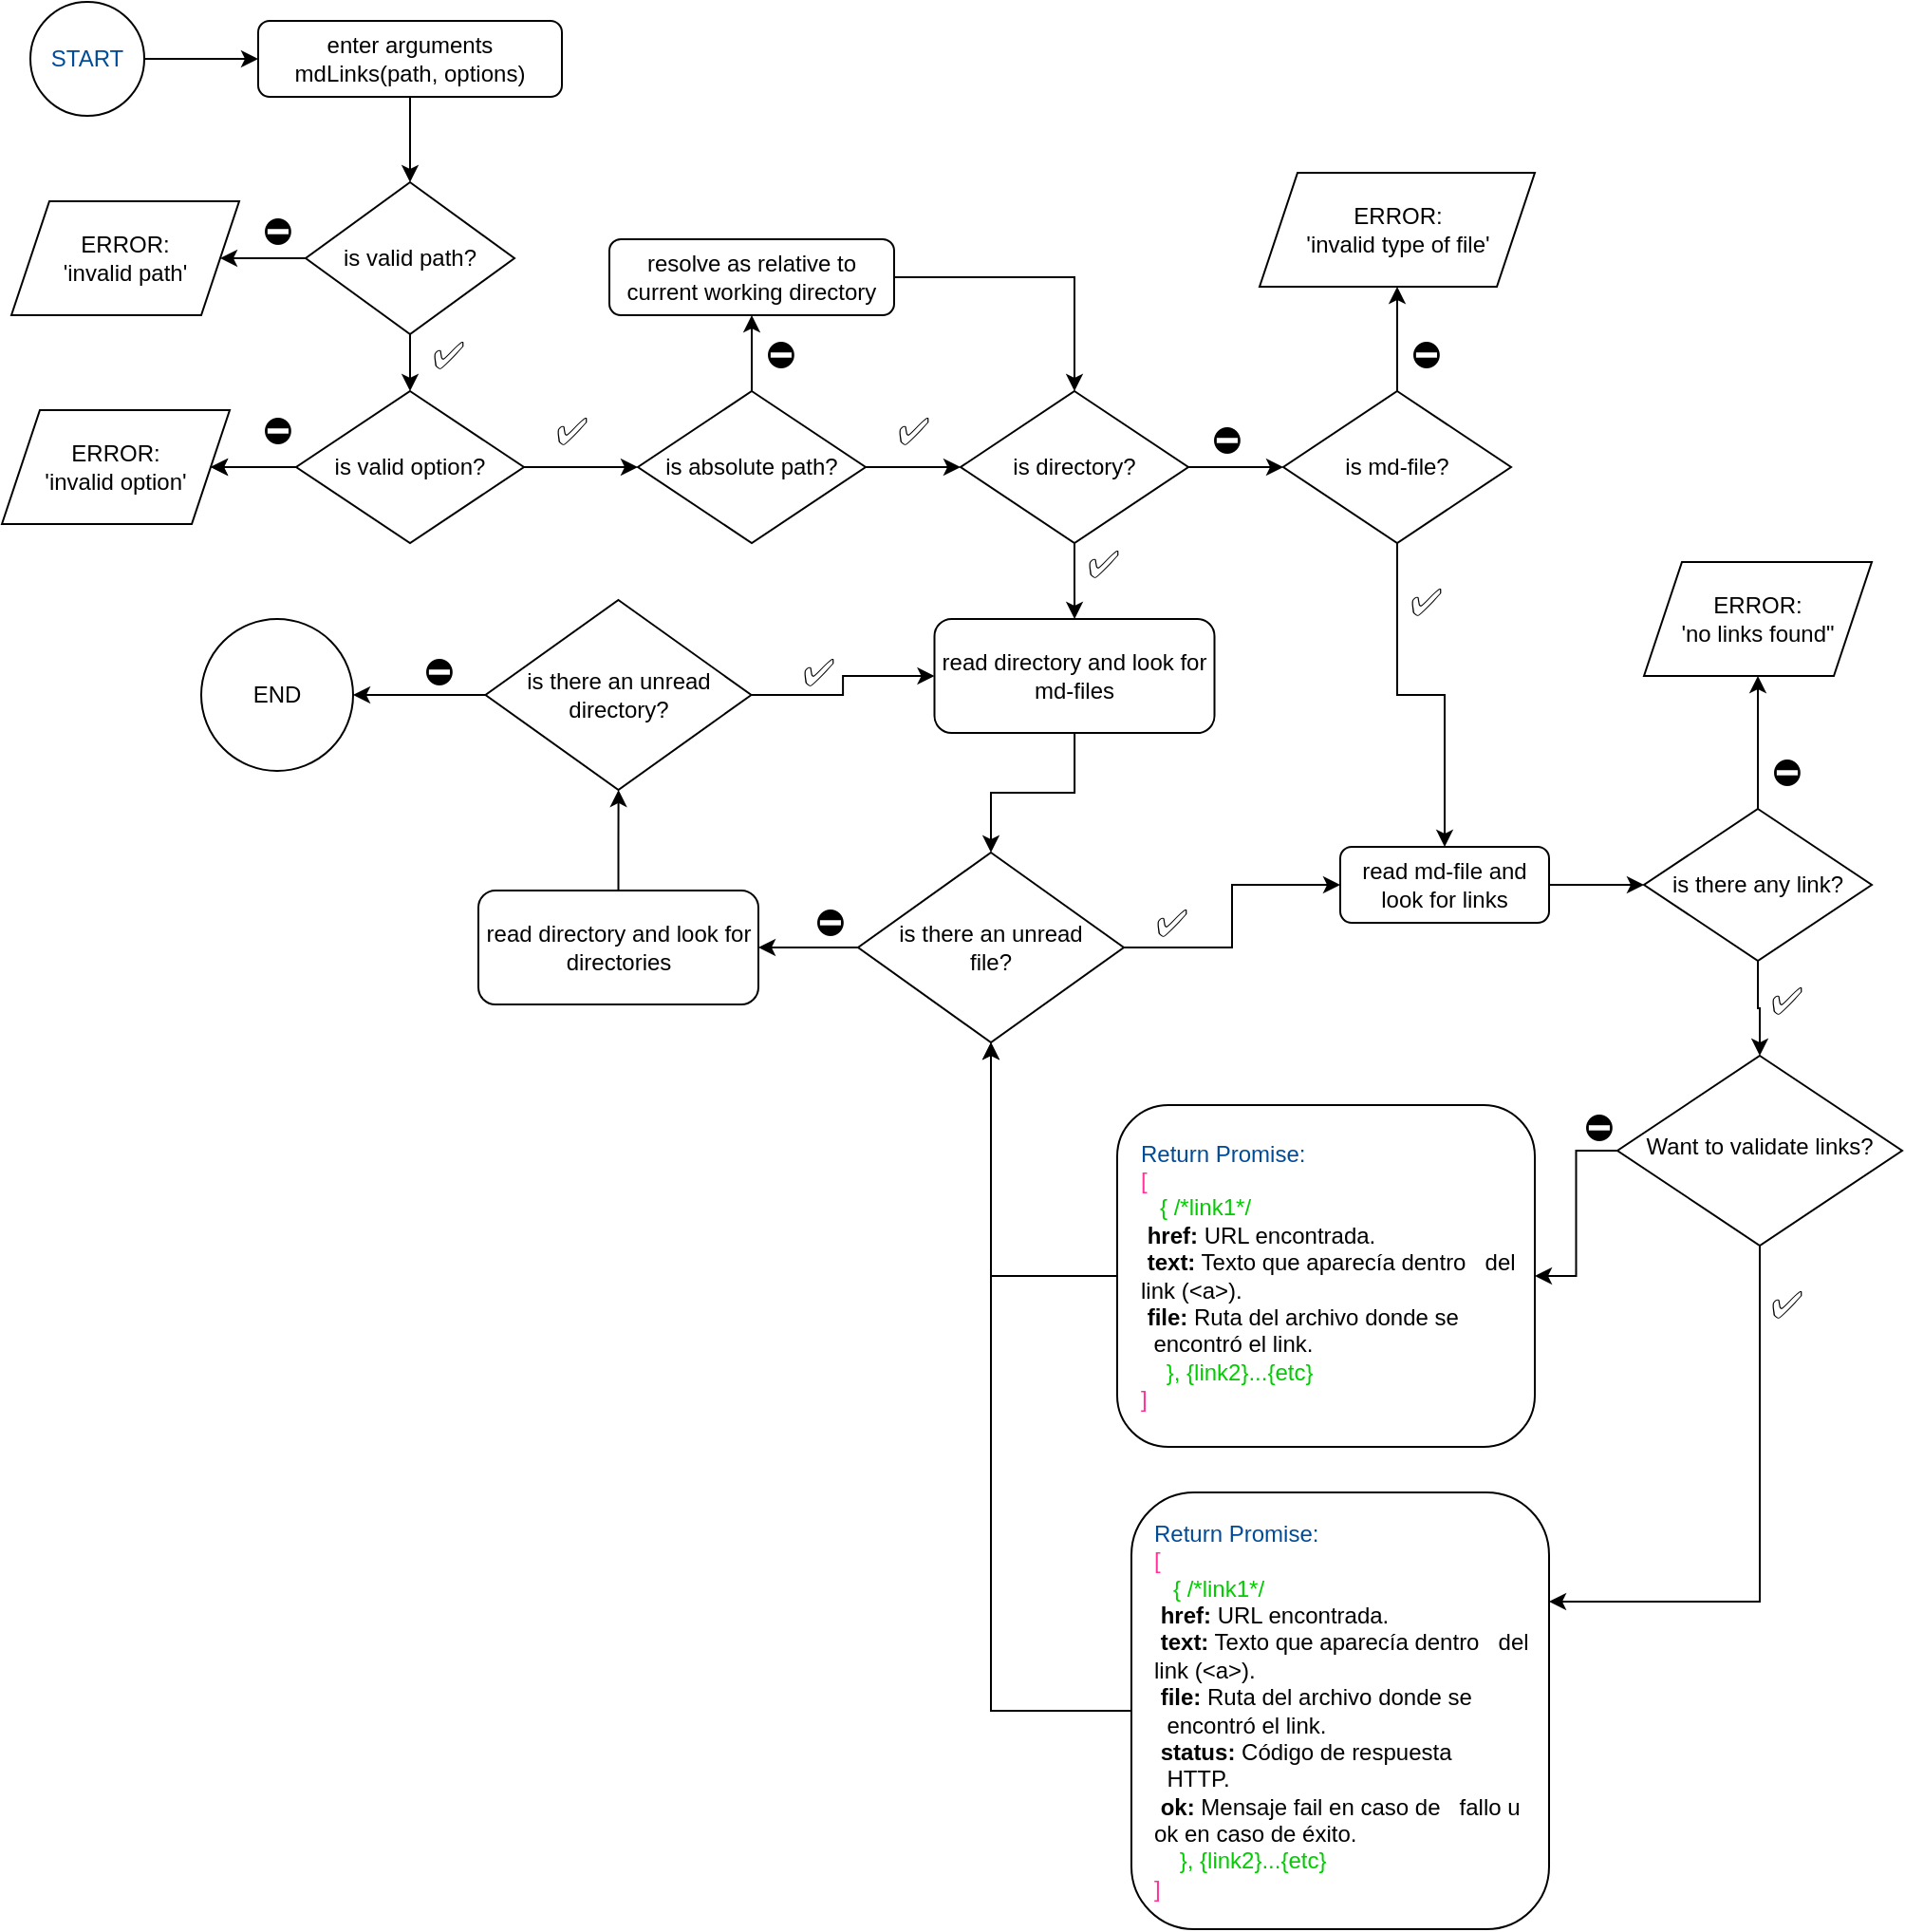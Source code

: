 <mxfile version="20.8.13" type="github" pages="3">
  <diagram id="C5RBs43oDa-KdzZeNtuy" name="JS API">
    <mxGraphModel dx="1985" dy="2324" grid="1" gridSize="10" guides="1" tooltips="1" connect="1" arrows="1" fold="1" page="1" pageScale="1" pageWidth="827" pageHeight="1169" math="0" shadow="0">
      <root>
        <mxCell id="WIyWlLk6GJQsqaUBKTNV-0" />
        <mxCell id="WIyWlLk6GJQsqaUBKTNV-1" parent="WIyWlLk6GJQsqaUBKTNV-0" />
        <mxCell id="K_RsUbor1W723diKNt5d-2" value="" style="edgeStyle=orthogonalEdgeStyle;rounded=0;orthogonalLoop=1;jettySize=auto;html=1;" edge="1" parent="WIyWlLk6GJQsqaUBKTNV-1" source="WIyWlLk6GJQsqaUBKTNV-3" target="K_RsUbor1W723diKNt5d-0">
          <mxGeometry relative="1" as="geometry" />
        </mxCell>
        <mxCell id="WIyWlLk6GJQsqaUBKTNV-3" value="enter arguments&lt;br&gt;mdLinks(path, options)" style="rounded=1;whiteSpace=wrap;html=1;fontSize=12;glass=0;strokeWidth=1;shadow=0;" parent="WIyWlLk6GJQsqaUBKTNV-1" vertex="1">
          <mxGeometry x="465" y="-1082" width="160" height="40" as="geometry" />
        </mxCell>
        <mxCell id="6Vi8k1SF5j9YucsjTljY-44" style="edgeStyle=orthogonalEdgeStyle;rounded=0;orthogonalLoop=1;jettySize=auto;html=1;fontSize=20;" edge="1" parent="WIyWlLk6GJQsqaUBKTNV-1" source="WIyWlLk6GJQsqaUBKTNV-7" target="6Vi8k1SF5j9YucsjTljY-29">
          <mxGeometry relative="1" as="geometry" />
        </mxCell>
        <mxCell id="WIyWlLk6GJQsqaUBKTNV-7" value="resolve as relative to current working directory" style="rounded=1;whiteSpace=wrap;html=1;fontSize=12;glass=0;strokeWidth=1;shadow=0;" parent="WIyWlLk6GJQsqaUBKTNV-1" vertex="1">
          <mxGeometry x="650" y="-967" width="150" height="40" as="geometry" />
        </mxCell>
        <mxCell id="6Vi8k1SF5j9YucsjTljY-118" style="edgeStyle=orthogonalEdgeStyle;rounded=0;orthogonalLoop=1;jettySize=auto;html=1;entryX=0.5;entryY=1;entryDx=0;entryDy=0;fontSize=20;exitX=0;exitY=0.5;exitDx=0;exitDy=0;" edge="1" parent="WIyWlLk6GJQsqaUBKTNV-1" source="WIyWlLk6GJQsqaUBKTNV-11" target="6Vi8k1SF5j9YucsjTljY-92">
          <mxGeometry relative="1" as="geometry" />
        </mxCell>
        <mxCell id="WIyWlLk6GJQsqaUBKTNV-11" value="&lt;font color=&quot;#004c99&quot;&gt;Return Promise:&lt;br&gt;&lt;/font&gt;&lt;font color=&quot;#ff3399&quot;&gt;[&lt;br&gt;&lt;/font&gt;&lt;font color=&quot;#00cc00&quot;&gt;&amp;nbsp; &amp;nbsp;{ /*link1*/&lt;br&gt;&lt;/font&gt;&lt;div&gt;&lt;span style=&quot;&quot;&gt; &lt;/span&gt;&lt;b&gt;&lt;span style=&quot;white-space: pre;&quot;&gt; &lt;/span&gt;href:&lt;/b&gt; URL encontrada.&lt;/div&gt;&lt;div&gt;&lt;span style=&quot;&quot;&gt; &lt;/span&gt;&lt;b&gt;&lt;span style=&quot;white-space: pre;&quot;&gt; &lt;/span&gt;text:&lt;/b&gt; Texto que aparecía dentro &lt;span style=&quot;white-space: pre;&quot;&gt; &lt;span style=&quot;white-space: pre;&quot;&gt; &lt;/span&gt;&lt;/span&gt;del link (&amp;lt;a&amp;gt;).&lt;/div&gt;&lt;div&gt;&lt;span style=&quot;&quot;&gt; &lt;/span&gt;&lt;b&gt;&lt;span style=&quot;white-space: pre;&quot;&gt; &lt;/span&gt;file: &lt;/b&gt;Ruta del archivo donde se &lt;span style=&quot;white-space: pre;&quot;&gt; &lt;span style=&quot;white-space: pre;&quot;&gt; &lt;/span&gt;&lt;/span&gt;encontró el link.&lt;/div&gt;&lt;div&gt;&lt;span style=&quot;&quot;&gt; &lt;/span&gt;&lt;b&gt;&lt;span style=&quot;white-space: pre;&quot;&gt; &lt;/span&gt;status:&lt;/b&gt; Código de respuesta &lt;span style=&quot;white-space: pre;&quot;&gt; &lt;span style=&quot;white-space: pre;&quot;&gt; &lt;/span&gt;&lt;/span&gt;HTTP.&lt;/div&gt;&lt;div&gt;&lt;span style=&quot;&quot;&gt; &lt;/span&gt;&lt;b&gt;&lt;span style=&quot;white-space: pre;&quot;&gt; &lt;/span&gt;ok:&lt;/b&gt; Mensaje fail en caso de &lt;span style=&quot;white-space: pre;&quot;&gt; &lt;span style=&quot;white-space: pre;&quot;&gt; &lt;/span&gt;&lt;/span&gt;fallo u ok en caso de éxito.&lt;/div&gt;&amp;nbsp; &amp;nbsp; &lt;font color=&quot;#00cc00&quot;&gt;}, {link2}...{etc}&lt;/font&gt;&lt;br&gt;&lt;font color=&quot;#ff3399&quot;&gt;]&lt;/font&gt;" style="rounded=1;whiteSpace=wrap;html=1;fontSize=12;glass=0;strokeWidth=1;shadow=0;align=left;labelPosition=center;verticalLabelPosition=middle;verticalAlign=middle;spacingLeft=10;spacingRight=10;" parent="WIyWlLk6GJQsqaUBKTNV-1" vertex="1">
          <mxGeometry x="925" y="-307" width="220" height="230" as="geometry" />
        </mxCell>
        <mxCell id="6Vi8k1SF5j9YucsjTljY-113" style="edgeStyle=orthogonalEdgeStyle;rounded=0;orthogonalLoop=1;jettySize=auto;html=1;entryX=0.5;entryY=1;entryDx=0;entryDy=0;fontSize=20;exitX=0;exitY=0.5;exitDx=0;exitDy=0;" edge="1" parent="WIyWlLk6GJQsqaUBKTNV-1" source="veyYfPz72ynwjjnvHHJV-15" target="6Vi8k1SF5j9YucsjTljY-92">
          <mxGeometry relative="1" as="geometry" />
        </mxCell>
        <mxCell id="veyYfPz72ynwjjnvHHJV-15" value="&lt;font color=&quot;#004c99&quot;&gt;Return Promise:&lt;br&gt;&lt;/font&gt;&lt;font color=&quot;#ff3399&quot;&gt;[&lt;br&gt;&lt;/font&gt;&lt;font color=&quot;#00cc00&quot;&gt;&amp;nbsp; &amp;nbsp;{ /*link1*/&lt;br&gt;&lt;/font&gt;&lt;div&gt;&lt;span style=&quot;&quot;&gt; &lt;/span&gt;&lt;b&gt;&lt;span style=&quot;white-space: pre;&quot;&gt; &lt;/span&gt;href:&lt;/b&gt; URL encontrada.&lt;/div&gt;&lt;div&gt;&lt;span style=&quot;&quot;&gt; &lt;/span&gt;&lt;b&gt;&lt;span style=&quot;white-space: pre;&quot;&gt; &lt;/span&gt;text:&lt;/b&gt; Texto que aparecía dentro &lt;span style=&quot;white-space: pre;&quot;&gt; &lt;/span&gt;&lt;span style=&quot;white-space: pre;&quot;&gt; &lt;/span&gt;del link (&amp;lt;a&amp;gt;).&lt;/div&gt;&lt;div&gt;&lt;span style=&quot;&quot;&gt; &lt;/span&gt;&lt;b&gt;&lt;span style=&quot;white-space: pre;&quot;&gt; &lt;/span&gt;file: &lt;/b&gt;Ruta del archivo donde se &lt;span style=&quot;white-space: pre;&quot;&gt; &lt;/span&gt;&lt;span style=&quot;white-space: pre;&quot;&gt; &lt;/span&gt;encontró el link.&lt;/div&gt;&amp;nbsp; &amp;nbsp; &lt;font color=&quot;#00cc00&quot;&gt;}, {link2}...{etc}&lt;/font&gt;&lt;br&gt;&lt;font color=&quot;#ff3399&quot;&gt;]&lt;/font&gt;" style="rounded=1;whiteSpace=wrap;html=1;fontSize=12;glass=0;strokeWidth=1;shadow=0;align=left;labelPosition=center;verticalLabelPosition=middle;verticalAlign=middle;spacingLeft=10;spacingRight=10;" parent="WIyWlLk6GJQsqaUBKTNV-1" vertex="1">
          <mxGeometry x="917.5" y="-511" width="220" height="180" as="geometry" />
        </mxCell>
        <mxCell id="6Vi8k1SF5j9YucsjTljY-109" value="" style="edgeStyle=orthogonalEdgeStyle;rounded=0;orthogonalLoop=1;jettySize=auto;html=1;fontSize=20;" edge="1" parent="WIyWlLk6GJQsqaUBKTNV-1" source="veyYfPz72ynwjjnvHHJV-22" target="veyYfPz72ynwjjnvHHJV-15">
          <mxGeometry relative="1" as="geometry" />
        </mxCell>
        <mxCell id="6Vi8k1SF5j9YucsjTljY-110" style="edgeStyle=orthogonalEdgeStyle;rounded=0;orthogonalLoop=1;jettySize=auto;html=1;entryX=1;entryY=0.25;entryDx=0;entryDy=0;fontSize=20;exitX=0.5;exitY=1;exitDx=0;exitDy=0;" edge="1" parent="WIyWlLk6GJQsqaUBKTNV-1" source="veyYfPz72ynwjjnvHHJV-22" target="WIyWlLk6GJQsqaUBKTNV-11">
          <mxGeometry relative="1" as="geometry" />
        </mxCell>
        <mxCell id="veyYfPz72ynwjjnvHHJV-22" value="Want to validate links?" style="rhombus;whiteSpace=wrap;html=1;shadow=0;fontFamily=Helvetica;fontSize=12;align=center;strokeWidth=1;spacing=6;spacingTop=-4;" parent="WIyWlLk6GJQsqaUBKTNV-1" vertex="1">
          <mxGeometry x="1181" y="-537" width="150" height="100" as="geometry" />
        </mxCell>
        <mxCell id="hiEx-QS06OPDctLlzH3i-2" style="edgeStyle=orthogonalEdgeStyle;rounded=0;orthogonalLoop=1;jettySize=auto;html=1;fontFamily=Helvetica;fontSize=12;fontColor=#004C99;entryX=0;entryY=0.5;entryDx=0;entryDy=0;" parent="WIyWlLk6GJQsqaUBKTNV-1" source="hiEx-QS06OPDctLlzH3i-1" target="WIyWlLk6GJQsqaUBKTNV-3" edge="1">
          <mxGeometry relative="1" as="geometry">
            <mxPoint x="465" y="-1037" as="targetPoint" />
          </mxGeometry>
        </mxCell>
        <mxCell id="hiEx-QS06OPDctLlzH3i-1" value="START" style="ellipse;whiteSpace=wrap;html=1;aspect=fixed;rounded=1;strokeColor=default;fontFamily=Helvetica;fontSize=12;fontColor=#004C99;fillColor=default;" parent="WIyWlLk6GJQsqaUBKTNV-1" vertex="1">
          <mxGeometry x="345" y="-1092" width="60" height="60" as="geometry" />
        </mxCell>
        <mxCell id="6Vi8k1SF5j9YucsjTljY-1" value="" style="edgeStyle=orthogonalEdgeStyle;rounded=0;orthogonalLoop=1;jettySize=auto;html=1;" edge="1" parent="WIyWlLk6GJQsqaUBKTNV-1" source="K_RsUbor1W723diKNt5d-0" target="6Vi8k1SF5j9YucsjTljY-0">
          <mxGeometry relative="1" as="geometry" />
        </mxCell>
        <mxCell id="6Vi8k1SF5j9YucsjTljY-24" value="" style="edgeStyle=orthogonalEdgeStyle;rounded=0;orthogonalLoop=1;jettySize=auto;html=1;fontSize=20;" edge="1" parent="WIyWlLk6GJQsqaUBKTNV-1" source="K_RsUbor1W723diKNt5d-0" target="6Vi8k1SF5j9YucsjTljY-14">
          <mxGeometry relative="1" as="geometry" />
        </mxCell>
        <mxCell id="K_RsUbor1W723diKNt5d-0" value="is valid path?" style="rhombus;whiteSpace=wrap;html=1;" vertex="1" parent="WIyWlLk6GJQsqaUBKTNV-1">
          <mxGeometry x="490" y="-997" width="110" height="80" as="geometry" />
        </mxCell>
        <mxCell id="6Vi8k1SF5j9YucsjTljY-0" value="ERROR: &lt;br&gt;&#39;invalid path&#39;" style="shape=parallelogram;perimeter=parallelogramPerimeter;whiteSpace=wrap;html=1;fixedSize=1;" vertex="1" parent="WIyWlLk6GJQsqaUBKTNV-1">
          <mxGeometry x="335" y="-987" width="120" height="60" as="geometry" />
        </mxCell>
        <mxCell id="6Vi8k1SF5j9YucsjTljY-3" value="&lt;font style=&quot;font-size: 20px;&quot;&gt;⛔&lt;/font&gt;" style="text;html=1;align=center;verticalAlign=middle;resizable=0;points=[];autosize=1;strokeColor=none;fillColor=none;" vertex="1" parent="WIyWlLk6GJQsqaUBKTNV-1">
          <mxGeometry x="450" y="-992" width="50" height="40" as="geometry" />
        </mxCell>
        <mxCell id="6Vi8k1SF5j9YucsjTljY-5" value="&lt;font style=&quot;font-size: 20px;&quot;&gt;✅&lt;/font&gt;" style="text;html=1;align=center;verticalAlign=middle;resizable=0;points=[];autosize=1;strokeColor=none;fillColor=none;" vertex="1" parent="WIyWlLk6GJQsqaUBKTNV-1">
          <mxGeometry x="540" y="-927" width="50" height="40" as="geometry" />
        </mxCell>
        <mxCell id="6Vi8k1SF5j9YucsjTljY-9" value="&lt;font style=&quot;font-size: 20px;&quot;&gt;⛔&lt;/font&gt;" style="text;html=1;align=center;verticalAlign=middle;resizable=0;points=[];autosize=1;strokeColor=none;fillColor=none;" vertex="1" parent="WIyWlLk6GJQsqaUBKTNV-1">
          <mxGeometry x="450" y="-887" width="50" height="40" as="geometry" />
        </mxCell>
        <mxCell id="6Vi8k1SF5j9YucsjTljY-17" value="" style="edgeStyle=orthogonalEdgeStyle;rounded=0;orthogonalLoop=1;jettySize=auto;html=1;fontSize=20;" edge="1" parent="WIyWlLk6GJQsqaUBKTNV-1" source="6Vi8k1SF5j9YucsjTljY-14" target="6Vi8k1SF5j9YucsjTljY-16">
          <mxGeometry relative="1" as="geometry" />
        </mxCell>
        <mxCell id="6Vi8k1SF5j9YucsjTljY-22" value="" style="edgeStyle=orthogonalEdgeStyle;rounded=0;orthogonalLoop=1;jettySize=auto;html=1;fontSize=20;" edge="1" parent="WIyWlLk6GJQsqaUBKTNV-1" source="6Vi8k1SF5j9YucsjTljY-14" target="6Vi8k1SF5j9YucsjTljY-19">
          <mxGeometry relative="1" as="geometry" />
        </mxCell>
        <mxCell id="6Vi8k1SF5j9YucsjTljY-25" value="" style="edgeStyle=orthogonalEdgeStyle;rounded=0;orthogonalLoop=1;jettySize=auto;html=1;fontSize=20;" edge="1" parent="WIyWlLk6GJQsqaUBKTNV-1" source="6Vi8k1SF5j9YucsjTljY-14" target="6Vi8k1SF5j9YucsjTljY-16">
          <mxGeometry relative="1" as="geometry" />
        </mxCell>
        <mxCell id="6Vi8k1SF5j9YucsjTljY-14" value="is valid option?" style="rhombus;whiteSpace=wrap;html=1;shadow=0;fontFamily=Helvetica;fontSize=12;align=center;strokeWidth=1;spacing=6;spacingTop=0;perimeterSpacing=0;spacingLeft=5;spacingRight=5;" vertex="1" parent="WIyWlLk6GJQsqaUBKTNV-1">
          <mxGeometry x="485" y="-887" width="120" height="80" as="geometry" />
        </mxCell>
        <mxCell id="6Vi8k1SF5j9YucsjTljY-16" value="ERROR: &lt;br&gt;&#39;invalid option&#39;" style="shape=parallelogram;perimeter=parallelogramPerimeter;whiteSpace=wrap;html=1;fixedSize=1;" vertex="1" parent="WIyWlLk6GJQsqaUBKTNV-1">
          <mxGeometry x="330" y="-877" width="120" height="60" as="geometry" />
        </mxCell>
        <mxCell id="6Vi8k1SF5j9YucsjTljY-26" value="" style="edgeStyle=orthogonalEdgeStyle;rounded=0;orthogonalLoop=1;jettySize=auto;html=1;fontSize=20;" edge="1" parent="WIyWlLk6GJQsqaUBKTNV-1" source="6Vi8k1SF5j9YucsjTljY-19" target="WIyWlLk6GJQsqaUBKTNV-7">
          <mxGeometry relative="1" as="geometry" />
        </mxCell>
        <mxCell id="6Vi8k1SF5j9YucsjTljY-30" value="" style="edgeStyle=orthogonalEdgeStyle;rounded=0;orthogonalLoop=1;jettySize=auto;html=1;fontSize=20;" edge="1" parent="WIyWlLk6GJQsqaUBKTNV-1" source="6Vi8k1SF5j9YucsjTljY-19" target="6Vi8k1SF5j9YucsjTljY-29">
          <mxGeometry relative="1" as="geometry" />
        </mxCell>
        <mxCell id="6Vi8k1SF5j9YucsjTljY-19" value="is absolute path?" style="rhombus;whiteSpace=wrap;html=1;shadow=0;fontFamily=Helvetica;fontSize=12;align=center;strokeWidth=1;spacing=6;spacingTop=0;perimeterSpacing=0;spacingLeft=5;spacingRight=5;" vertex="1" parent="WIyWlLk6GJQsqaUBKTNV-1">
          <mxGeometry x="665" y="-887" width="120" height="80" as="geometry" />
        </mxCell>
        <mxCell id="6Vi8k1SF5j9YucsjTljY-23" value="&lt;font style=&quot;font-size: 20px;&quot;&gt;✅&lt;/font&gt;" style="text;html=1;align=center;verticalAlign=middle;resizable=0;points=[];autosize=1;strokeColor=none;fillColor=none;" vertex="1" parent="WIyWlLk6GJQsqaUBKTNV-1">
          <mxGeometry x="605" y="-887" width="50" height="40" as="geometry" />
        </mxCell>
        <mxCell id="6Vi8k1SF5j9YucsjTljY-27" value="&lt;font style=&quot;font-size: 20px;&quot;&gt;⛔&lt;/font&gt;" style="text;html=1;align=center;verticalAlign=middle;resizable=0;points=[];autosize=1;strokeColor=none;fillColor=none;" vertex="1" parent="WIyWlLk6GJQsqaUBKTNV-1">
          <mxGeometry x="715" y="-927" width="50" height="40" as="geometry" />
        </mxCell>
        <mxCell id="6Vi8k1SF5j9YucsjTljY-93" value="" style="edgeStyle=orthogonalEdgeStyle;rounded=0;orthogonalLoop=1;jettySize=auto;html=1;fontSize=20;" edge="1" parent="WIyWlLk6GJQsqaUBKTNV-1" source="6Vi8k1SF5j9YucsjTljY-29" target="6Vi8k1SF5j9YucsjTljY-45">
          <mxGeometry relative="1" as="geometry" />
        </mxCell>
        <mxCell id="6Vi8k1SF5j9YucsjTljY-97" value="" style="edgeStyle=orthogonalEdgeStyle;rounded=0;orthogonalLoop=1;jettySize=auto;html=1;fontSize=20;" edge="1" parent="WIyWlLk6GJQsqaUBKTNV-1" source="6Vi8k1SF5j9YucsjTljY-29" target="6Vi8k1SF5j9YucsjTljY-70">
          <mxGeometry relative="1" as="geometry" />
        </mxCell>
        <mxCell id="6Vi8k1SF5j9YucsjTljY-29" value="is directory?" style="rhombus;whiteSpace=wrap;html=1;shadow=0;fontFamily=Helvetica;fontSize=12;align=center;strokeWidth=1;spacing=6;spacingTop=0;perimeterSpacing=0;spacingLeft=5;spacingRight=5;" vertex="1" parent="WIyWlLk6GJQsqaUBKTNV-1">
          <mxGeometry x="835" y="-887" width="120" height="80" as="geometry" />
        </mxCell>
        <mxCell id="6Vi8k1SF5j9YucsjTljY-31" value="&lt;font style=&quot;font-size: 20px;&quot;&gt;✅&lt;/font&gt;" style="text;html=1;align=center;verticalAlign=middle;resizable=0;points=[];autosize=1;strokeColor=none;fillColor=none;" vertex="1" parent="WIyWlLk6GJQsqaUBKTNV-1">
          <mxGeometry x="785" y="-887" width="50" height="40" as="geometry" />
        </mxCell>
        <mxCell id="6Vi8k1SF5j9YucsjTljY-56" value="" style="edgeStyle=orthogonalEdgeStyle;rounded=0;orthogonalLoop=1;jettySize=auto;html=1;fontSize=20;" edge="1" parent="WIyWlLk6GJQsqaUBKTNV-1" source="6Vi8k1SF5j9YucsjTljY-45" target="6Vi8k1SF5j9YucsjTljY-47">
          <mxGeometry relative="1" as="geometry" />
        </mxCell>
        <mxCell id="6Vi8k1SF5j9YucsjTljY-102" style="edgeStyle=orthogonalEdgeStyle;rounded=0;orthogonalLoop=1;jettySize=auto;html=1;entryX=0.5;entryY=0;entryDx=0;entryDy=0;fontSize=20;" edge="1" parent="WIyWlLk6GJQsqaUBKTNV-1" source="6Vi8k1SF5j9YucsjTljY-45" target="6Vi8k1SF5j9YucsjTljY-66">
          <mxGeometry relative="1" as="geometry" />
        </mxCell>
        <mxCell id="6Vi8k1SF5j9YucsjTljY-45" value="is md-file?" style="rhombus;whiteSpace=wrap;html=1;shadow=0;fontFamily=Helvetica;fontSize=12;align=center;strokeWidth=1;spacing=6;spacingTop=0;perimeterSpacing=0;spacingLeft=5;spacingRight=5;" vertex="1" parent="WIyWlLk6GJQsqaUBKTNV-1">
          <mxGeometry x="1005" y="-887" width="120" height="80" as="geometry" />
        </mxCell>
        <mxCell id="6Vi8k1SF5j9YucsjTljY-47" value="ERROR: &lt;br&gt;&#39;invalid type of file&#39;" style="shape=parallelogram;perimeter=parallelogramPerimeter;whiteSpace=wrap;html=1;fixedSize=1;" vertex="1" parent="WIyWlLk6GJQsqaUBKTNV-1">
          <mxGeometry x="992.5" y="-1002" width="145" height="60" as="geometry" />
        </mxCell>
        <mxCell id="6Vi8k1SF5j9YucsjTljY-101" value="" style="edgeStyle=orthogonalEdgeStyle;rounded=0;orthogonalLoop=1;jettySize=auto;html=1;fontSize=20;" edge="1" parent="WIyWlLk6GJQsqaUBKTNV-1" source="6Vi8k1SF5j9YucsjTljY-50" target="6Vi8k1SF5j9YucsjTljY-100">
          <mxGeometry relative="1" as="geometry" />
        </mxCell>
        <mxCell id="6Vi8k1SF5j9YucsjTljY-105" value="" style="edgeStyle=orthogonalEdgeStyle;rounded=0;orthogonalLoop=1;jettySize=auto;html=1;fontSize=20;entryX=0.5;entryY=0;entryDx=0;entryDy=0;" edge="1" parent="WIyWlLk6GJQsqaUBKTNV-1" source="6Vi8k1SF5j9YucsjTljY-50" target="veyYfPz72ynwjjnvHHJV-22">
          <mxGeometry relative="1" as="geometry">
            <mxPoint x="1255" y="-507" as="targetPoint" />
          </mxGeometry>
        </mxCell>
        <mxCell id="6Vi8k1SF5j9YucsjTljY-50" value="is there any link?" style="rhombus;whiteSpace=wrap;html=1;shadow=0;fontFamily=Helvetica;fontSize=12;align=center;strokeWidth=1;spacing=6;spacingTop=0;perimeterSpacing=0;spacingLeft=5;spacingRight=5;" vertex="1" parent="WIyWlLk6GJQsqaUBKTNV-1">
          <mxGeometry x="1195" y="-667" width="120" height="80" as="geometry" />
        </mxCell>
        <mxCell id="6Vi8k1SF5j9YucsjTljY-103" value="" style="edgeStyle=orthogonalEdgeStyle;rounded=0;orthogonalLoop=1;jettySize=auto;html=1;fontSize=20;" edge="1" parent="WIyWlLk6GJQsqaUBKTNV-1" source="6Vi8k1SF5j9YucsjTljY-66" target="6Vi8k1SF5j9YucsjTljY-50">
          <mxGeometry relative="1" as="geometry" />
        </mxCell>
        <mxCell id="6Vi8k1SF5j9YucsjTljY-66" value="read md-file and look for links" style="rounded=1;whiteSpace=wrap;html=1;fontSize=12;glass=0;strokeWidth=1;shadow=0;" vertex="1" parent="WIyWlLk6GJQsqaUBKTNV-1">
          <mxGeometry x="1035" y="-647" width="110" height="40" as="geometry" />
        </mxCell>
        <mxCell id="6Vi8k1SF5j9YucsjTljY-98" value="" style="edgeStyle=orthogonalEdgeStyle;rounded=0;orthogonalLoop=1;jettySize=auto;html=1;fontSize=20;" edge="1" parent="WIyWlLk6GJQsqaUBKTNV-1" source="6Vi8k1SF5j9YucsjTljY-70" target="6Vi8k1SF5j9YucsjTljY-92">
          <mxGeometry relative="1" as="geometry" />
        </mxCell>
        <mxCell id="6Vi8k1SF5j9YucsjTljY-70" value="read directory and look for md-files" style="rounded=1;whiteSpace=wrap;html=1;fontSize=12;glass=0;strokeWidth=1;shadow=0;" vertex="1" parent="WIyWlLk6GJQsqaUBKTNV-1">
          <mxGeometry x="821.25" y="-767" width="147.5" height="60" as="geometry" />
        </mxCell>
        <mxCell id="6Vi8k1SF5j9YucsjTljY-99" style="edgeStyle=orthogonalEdgeStyle;rounded=0;orthogonalLoop=1;jettySize=auto;html=1;fontSize=20;" edge="1" parent="WIyWlLk6GJQsqaUBKTNV-1" source="6Vi8k1SF5j9YucsjTljY-92" target="6Vi8k1SF5j9YucsjTljY-66">
          <mxGeometry relative="1" as="geometry" />
        </mxCell>
        <mxCell id="6Vi8k1SF5j9YucsjTljY-120" value="" style="edgeStyle=orthogonalEdgeStyle;rounded=0;orthogonalLoop=1;jettySize=auto;html=1;fontSize=20;" edge="1" parent="WIyWlLk6GJQsqaUBKTNV-1" source="6Vi8k1SF5j9YucsjTljY-92" target="6Vi8k1SF5j9YucsjTljY-119">
          <mxGeometry relative="1" as="geometry" />
        </mxCell>
        <mxCell id="6Vi8k1SF5j9YucsjTljY-92" value="is there an unread file?" style="rhombus;whiteSpace=wrap;html=1;shadow=0;fontFamily=Helvetica;fontSize=12;align=center;strokeWidth=1;spacing=6;spacingTop=0;perimeterSpacing=0;spacingLeft=5;spacingRight=5;" vertex="1" parent="WIyWlLk6GJQsqaUBKTNV-1">
          <mxGeometry x="781" y="-644" width="140" height="100" as="geometry" />
        </mxCell>
        <mxCell id="6Vi8k1SF5j9YucsjTljY-94" value="&lt;font style=&quot;font-size: 20px;&quot;&gt;⛔&lt;/font&gt;" style="text;html=1;align=center;verticalAlign=middle;resizable=0;points=[];autosize=1;strokeColor=none;fillColor=none;" vertex="1" parent="WIyWlLk6GJQsqaUBKTNV-1">
          <mxGeometry x="950" y="-882" width="50" height="40" as="geometry" />
        </mxCell>
        <mxCell id="6Vi8k1SF5j9YucsjTljY-100" value="ERROR:&lt;br&gt;&#39;no links found&quot;" style="shape=parallelogram;perimeter=parallelogramPerimeter;whiteSpace=wrap;html=1;fixedSize=1;shadow=0;strokeWidth=1;spacing=6;spacingTop=0;spacingLeft=5;spacingRight=5;" vertex="1" parent="WIyWlLk6GJQsqaUBKTNV-1">
          <mxGeometry x="1195" y="-797" width="120" height="60" as="geometry" />
        </mxCell>
        <mxCell id="6Vi8k1SF5j9YucsjTljY-131" value="" style="edgeStyle=orthogonalEdgeStyle;rounded=0;orthogonalLoop=1;jettySize=auto;html=1;fontSize=20;" edge="1" parent="WIyWlLk6GJQsqaUBKTNV-1" source="6Vi8k1SF5j9YucsjTljY-119" target="6Vi8k1SF5j9YucsjTljY-130">
          <mxGeometry relative="1" as="geometry" />
        </mxCell>
        <mxCell id="6Vi8k1SF5j9YucsjTljY-119" value="read directory and look for directories" style="rounded=1;whiteSpace=wrap;html=1;fontSize=12;glass=0;strokeWidth=1;shadow=0;" vertex="1" parent="WIyWlLk6GJQsqaUBKTNV-1">
          <mxGeometry x="581" y="-624" width="147.5" height="60" as="geometry" />
        </mxCell>
        <mxCell id="6Vi8k1SF5j9YucsjTljY-121" value="&lt;font style=&quot;font-size: 20px;&quot;&gt;⛔&lt;/font&gt;" style="text;html=1;align=center;verticalAlign=middle;resizable=0;points=[];autosize=1;strokeColor=none;fillColor=none;" vertex="1" parent="WIyWlLk6GJQsqaUBKTNV-1">
          <mxGeometry x="1055" y="-927" width="50" height="40" as="geometry" />
        </mxCell>
        <mxCell id="6Vi8k1SF5j9YucsjTljY-122" value="&lt;font style=&quot;font-size: 20px;&quot;&gt;✅&lt;/font&gt;" style="text;html=1;align=center;verticalAlign=middle;resizable=0;points=[];autosize=1;strokeColor=none;fillColor=none;" vertex="1" parent="WIyWlLk6GJQsqaUBKTNV-1">
          <mxGeometry x="1055" y="-797" width="50" height="40" as="geometry" />
        </mxCell>
        <mxCell id="6Vi8k1SF5j9YucsjTljY-123" value="&lt;font style=&quot;font-size: 20px;&quot;&gt;✅&lt;/font&gt;" style="text;html=1;align=center;verticalAlign=middle;resizable=0;points=[];autosize=1;strokeColor=none;fillColor=none;" vertex="1" parent="WIyWlLk6GJQsqaUBKTNV-1">
          <mxGeometry x="885" y="-817" width="50" height="40" as="geometry" />
        </mxCell>
        <mxCell id="6Vi8k1SF5j9YucsjTljY-124" value="&lt;font style=&quot;font-size: 20px;&quot;&gt;✅&lt;/font&gt;" style="text;html=1;align=center;verticalAlign=middle;resizable=0;points=[];autosize=1;strokeColor=none;fillColor=none;" vertex="1" parent="WIyWlLk6GJQsqaUBKTNV-1">
          <mxGeometry x="1245" y="-587" width="50" height="40" as="geometry" />
        </mxCell>
        <mxCell id="6Vi8k1SF5j9YucsjTljY-125" value="&lt;font style=&quot;font-size: 20px;&quot;&gt;⛔&lt;/font&gt;" style="text;html=1;align=center;verticalAlign=middle;resizable=0;points=[];autosize=1;strokeColor=none;fillColor=none;" vertex="1" parent="WIyWlLk6GJQsqaUBKTNV-1">
          <mxGeometry x="1245" y="-707" width="50" height="40" as="geometry" />
        </mxCell>
        <mxCell id="6Vi8k1SF5j9YucsjTljY-126" value="&lt;font style=&quot;font-size: 20px;&quot;&gt;⛔&lt;/font&gt;" style="text;html=1;align=center;verticalAlign=middle;resizable=0;points=[];autosize=1;strokeColor=none;fillColor=none;" vertex="1" parent="WIyWlLk6GJQsqaUBKTNV-1">
          <mxGeometry x="1146" y="-520" width="50" height="40" as="geometry" />
        </mxCell>
        <mxCell id="6Vi8k1SF5j9YucsjTljY-127" value="&lt;font style=&quot;font-size: 20px;&quot;&gt;✅&lt;/font&gt;" style="text;html=1;align=center;verticalAlign=middle;resizable=0;points=[];autosize=1;strokeColor=none;fillColor=none;" vertex="1" parent="WIyWlLk6GJQsqaUBKTNV-1">
          <mxGeometry x="1245" y="-427" width="50" height="40" as="geometry" />
        </mxCell>
        <mxCell id="6Vi8k1SF5j9YucsjTljY-128" value="&lt;font style=&quot;font-size: 20px;&quot;&gt;✅&lt;/font&gt;" style="text;html=1;align=center;verticalAlign=middle;resizable=0;points=[];autosize=1;strokeColor=none;fillColor=none;" vertex="1" parent="WIyWlLk6GJQsqaUBKTNV-1">
          <mxGeometry x="921" y="-628" width="50" height="40" as="geometry" />
        </mxCell>
        <mxCell id="6Vi8k1SF5j9YucsjTljY-129" value="&lt;font style=&quot;font-size: 20px;&quot;&gt;⛔&lt;/font&gt;" style="text;html=1;align=center;verticalAlign=middle;resizable=0;points=[];autosize=1;strokeColor=none;fillColor=none;" vertex="1" parent="WIyWlLk6GJQsqaUBKTNV-1">
          <mxGeometry x="741" y="-628" width="50" height="40" as="geometry" />
        </mxCell>
        <mxCell id="6Vi8k1SF5j9YucsjTljY-132" value="" style="edgeStyle=orthogonalEdgeStyle;rounded=0;orthogonalLoop=1;jettySize=auto;html=1;fontSize=20;" edge="1" parent="WIyWlLk6GJQsqaUBKTNV-1" source="6Vi8k1SF5j9YucsjTljY-130" target="6Vi8k1SF5j9YucsjTljY-70">
          <mxGeometry relative="1" as="geometry" />
        </mxCell>
        <mxCell id="6Vi8k1SF5j9YucsjTljY-134" value="" style="edgeStyle=orthogonalEdgeStyle;rounded=0;orthogonalLoop=1;jettySize=auto;html=1;fontSize=20;" edge="1" parent="WIyWlLk6GJQsqaUBKTNV-1" source="6Vi8k1SF5j9YucsjTljY-130" target="6Vi8k1SF5j9YucsjTljY-133">
          <mxGeometry relative="1" as="geometry" />
        </mxCell>
        <mxCell id="6Vi8k1SF5j9YucsjTljY-130" value="is there an unread directory?" style="rhombus;whiteSpace=wrap;html=1;shadow=0;fontFamily=Helvetica;fontSize=12;align=center;strokeWidth=1;spacing=6;spacingTop=0;perimeterSpacing=0;spacingLeft=5;spacingRight=5;" vertex="1" parent="WIyWlLk6GJQsqaUBKTNV-1">
          <mxGeometry x="584.75" y="-777" width="140" height="100" as="geometry" />
        </mxCell>
        <mxCell id="6Vi8k1SF5j9YucsjTljY-133" value="END" style="ellipse;whiteSpace=wrap;html=1;shadow=0;strokeWidth=1;spacing=6;spacingTop=0;spacingLeft=5;spacingRight=5;" vertex="1" parent="WIyWlLk6GJQsqaUBKTNV-1">
          <mxGeometry x="435" y="-767" width="80" height="80" as="geometry" />
        </mxCell>
        <mxCell id="6Vi8k1SF5j9YucsjTljY-135" value="&lt;font style=&quot;font-size: 20px;&quot;&gt;⛔&lt;/font&gt;" style="text;html=1;align=center;verticalAlign=middle;resizable=0;points=[];autosize=1;strokeColor=none;fillColor=none;" vertex="1" parent="WIyWlLk6GJQsqaUBKTNV-1">
          <mxGeometry x="534.75" y="-760" width="50" height="40" as="geometry" />
        </mxCell>
        <mxCell id="6Vi8k1SF5j9YucsjTljY-136" value="&lt;font style=&quot;font-size: 20px;&quot;&gt;✅&lt;/font&gt;" style="text;html=1;align=center;verticalAlign=middle;resizable=0;points=[];autosize=1;strokeColor=none;fillColor=none;" vertex="1" parent="WIyWlLk6GJQsqaUBKTNV-1">
          <mxGeometry x="735" y="-760" width="50" height="40" as="geometry" />
        </mxCell>
      </root>
    </mxGraphModel>
  </diagram>
  <diagram id="zFewrnPWPAQtB9kt6Vsq" name="CLI">
    <mxGraphModel dx="1323" dy="1939" grid="1" gridSize="10" guides="1" tooltips="1" connect="1" arrows="1" fold="1" page="1" pageScale="1" pageWidth="827" pageHeight="1169" math="0" shadow="0">
      <root>
        <mxCell id="0" />
        <mxCell id="1" parent="0" />
        <mxCell id="l2Xy6neXnwkBu9nruc2r-1" value="&lt;h1&gt;&lt;font style=&quot;font-size: 30px;&quot;&gt;Command Line Interface&lt;/font&gt;&lt;/h1&gt;&lt;p&gt;&lt;font color=&quot;#004c99&quot;&gt;&lt;span style=&quot;font-size: 20px;&quot;&gt;Ejecutable para el terminal.&lt;/span&gt;&lt;/font&gt;&lt;/p&gt;" style="text;html=1;strokeColor=none;fillColor=none;spacing=5;spacingTop=-20;whiteSpace=wrap;overflow=hidden;rounded=0;fontSize=30;fontColor=#FF3399;" parent="1" vertex="1">
          <mxGeometry x="380" y="-1150" width="367" height="260" as="geometry" />
        </mxCell>
        <mxCell id="fF7HtcsE-5X7kuMcpT92-73" style="edgeStyle=orthogonalEdgeStyle;rounded=0;orthogonalLoop=1;jettySize=auto;html=1;entryX=0.48;entryY=0.015;entryDx=0;entryDy=0;entryPerimeter=0;fontFamily=Helvetica;fontSize=12;fontColor=#004C99;" parent="1" source="3fHuWObO0ubu-4bMbvF9-1" target="fF7HtcsE-5X7kuMcpT92-68" edge="1">
          <mxGeometry relative="1" as="geometry" />
        </mxCell>
        <mxCell id="3fHuWObO0ubu-4bMbvF9-1" value="&lt;font color=&quot;#000000&quot; style=&quot;font-size: 12px;&quot;&gt;START&lt;br&gt;md-links &amp;lt;path-to-file&amp;gt; [options]&lt;br&gt;&lt;/font&gt;" style="rounded=1;whiteSpace=wrap;html=1;fontSize=20;fontColor=#004C99;" parent="1" vertex="1">
          <mxGeometry x="90" y="-1020" width="190" height="80" as="geometry" />
        </mxCell>
        <mxCell id="fF7HtcsE-5X7kuMcpT92-37" style="edgeStyle=orthogonalEdgeStyle;rounded=0;orthogonalLoop=1;jettySize=auto;html=1;entryX=0.5;entryY=0;entryDx=0;entryDy=0;fontFamily=Helvetica;fontSize=20;fontColor=#004C99;" parent="1" source="fF7HtcsE-5X7kuMcpT92-1" edge="1">
          <mxGeometry relative="1" as="geometry">
            <mxPoint x="185" y="-595.0" as="targetPoint" />
          </mxGeometry>
        </mxCell>
        <mxCell id="fF7HtcsE-5X7kuMcpT92-39" value="" style="edgeStyle=orthogonalEdgeStyle;rounded=0;orthogonalLoop=1;jettySize=auto;html=1;fontFamily=Helvetica;fontSize=20;fontColor=#004C99;startArrow=none;" parent="1" source="fF7HtcsE-5X7kuMcpT92-40" target="fF7HtcsE-5X7kuMcpT92-38" edge="1">
          <mxGeometry relative="1" as="geometry" />
        </mxCell>
        <mxCell id="fF7HtcsE-5X7kuMcpT92-1" value="&lt;font color=&quot;#000000&quot; style=&quot;font-size: 12px;&quot;&gt;there is an option?&lt;br&gt;&lt;/font&gt;" style="rounded=1;whiteSpace=wrap;html=1;fontSize=20;fontColor=#004C99;" parent="1" vertex="1">
          <mxGeometry x="90" y="-755" width="190" height="80" as="geometry" />
        </mxCell>
        <mxCell id="fF7HtcsE-5X7kuMcpT92-54" value="" style="edgeStyle=orthogonalEdgeStyle;rounded=0;orthogonalLoop=1;jettySize=auto;html=1;fontFamily=Helvetica;fontSize=12;fontColor=#000000;" parent="1" edge="1">
          <mxGeometry relative="1" as="geometry">
            <mxPoint x="185" y="-535" as="sourcePoint" />
            <mxPoint x="185" y="-465" as="targetPoint" />
          </mxGeometry>
        </mxCell>
        <mxCell id="fF7HtcsE-5X7kuMcpT92-25" value="No" style="text;html=1;align=center;verticalAlign=middle;resizable=0;points=[];autosize=1;strokeColor=none;fillColor=none;fontSize=20;fontFamily=Helvetica;fontColor=#004C99;" parent="1" vertex="1">
          <mxGeometry x="140" y="-665" width="50" height="40" as="geometry" />
        </mxCell>
        <mxCell id="fF7HtcsE-5X7kuMcpT92-80" value="" style="edgeStyle=orthogonalEdgeStyle;rounded=0;orthogonalLoop=1;jettySize=auto;html=1;fontFamily=Helvetica;fontSize=12;fontColor=#004C99;" parent="1" source="fF7HtcsE-5X7kuMcpT92-38" target="fF7HtcsE-5X7kuMcpT92-79" edge="1">
          <mxGeometry relative="1" as="geometry" />
        </mxCell>
        <mxCell id="fF7HtcsE-5X7kuMcpT92-38" value="--stats" style="whiteSpace=wrap;html=1;fontSize=12;fontColor=#000000;rounded=1;fontStyle=1" parent="1" vertex="1">
          <mxGeometry x="600" y="-675" width="120" height="60" as="geometry" />
        </mxCell>
        <mxCell id="fF7HtcsE-5X7kuMcpT92-43" value="" style="edgeStyle=orthogonalEdgeStyle;rounded=0;orthogonalLoop=1;jettySize=auto;html=1;fontFamily=Helvetica;fontSize=20;fontColor=#004C99;" parent="1" target="fF7HtcsE-5X7kuMcpT92-42" edge="1">
          <mxGeometry relative="1" as="geometry">
            <mxPoint x="470" y="-715" as="sourcePoint" />
            <Array as="points">
              <mxPoint x="430" y="-715" />
            </Array>
          </mxGeometry>
        </mxCell>
        <mxCell id="fF7HtcsE-5X7kuMcpT92-51" style="edgeStyle=orthogonalEdgeStyle;rounded=0;orthogonalLoop=1;jettySize=auto;html=1;entryX=0.5;entryY=0;entryDx=0;entryDy=0;fontFamily=Helvetica;fontSize=12;fontColor=#000000;" parent="1" source="fF7HtcsE-5X7kuMcpT92-40" target="fF7HtcsE-5X7kuMcpT92-45" edge="1">
          <mxGeometry relative="1" as="geometry" />
        </mxCell>
        <mxCell id="fF7HtcsE-5X7kuMcpT92-40" value="Yes" style="text;html=1;align=center;verticalAlign=middle;resizable=0;points=[];autosize=1;strokeColor=none;fillColor=none;fontSize=20;fontFamily=Helvetica;fontColor=#004C99;rotation=0;" parent="1" vertex="1">
          <mxGeometry x="330" y="-735" width="60" height="40" as="geometry" />
        </mxCell>
        <mxCell id="fF7HtcsE-5X7kuMcpT92-41" value="" style="edgeStyle=orthogonalEdgeStyle;rounded=0;orthogonalLoop=1;jettySize=auto;html=1;fontFamily=Helvetica;fontSize=20;fontColor=#004C99;endArrow=none;" parent="1" source="fF7HtcsE-5X7kuMcpT92-1" target="fF7HtcsE-5X7kuMcpT92-40" edge="1">
          <mxGeometry relative="1" as="geometry">
            <mxPoint x="290" y="-820.0" as="sourcePoint" />
            <mxPoint x="405" y="-820.0" as="targetPoint" />
          </mxGeometry>
        </mxCell>
        <mxCell id="fF7HtcsE-5X7kuMcpT92-48" value="" style="edgeStyle=orthogonalEdgeStyle;rounded=0;orthogonalLoop=1;jettySize=auto;html=1;fontFamily=Helvetica;fontSize=12;fontColor=#000000;" parent="1" source="fF7HtcsE-5X7kuMcpT92-42" target="fF7HtcsE-5X7kuMcpT92-47" edge="1">
          <mxGeometry relative="1" as="geometry" />
        </mxCell>
        <mxCell id="fF7HtcsE-5X7kuMcpT92-42" value="--validate" style="whiteSpace=wrap;html=1;rounded=1;strokeColor=default;fontFamily=Helvetica;fontSize=12;fontColor=#000000;fillColor=default;fontStyle=1" parent="1" vertex="1">
          <mxGeometry x="370" y="-675" width="120" height="60" as="geometry" />
        </mxCell>
        <mxCell id="fF7HtcsE-5X7kuMcpT92-78" style="edgeStyle=orthogonalEdgeStyle;rounded=0;orthogonalLoop=1;jettySize=auto;html=1;fontFamily=Helvetica;fontSize=12;fontColor=#004C99;" parent="1" source="fF7HtcsE-5X7kuMcpT92-45" target="fF7HtcsE-5X7kuMcpT92-77" edge="1">
          <mxGeometry relative="1" as="geometry" />
        </mxCell>
        <mxCell id="fF7HtcsE-5X7kuMcpT92-45" value="--stats --validate" style="whiteSpace=wrap;html=1;rounded=1;strokeColor=default;fontFamily=Helvetica;fontSize=12;fontColor=#000000;fillColor=default;fontStyle=1" parent="1" vertex="1">
          <mxGeometry x="840" y="-675" width="120" height="60" as="geometry" />
        </mxCell>
        <mxCell id="fF7HtcsE-5X7kuMcpT92-57" value="" style="edgeStyle=orthogonalEdgeStyle;rounded=0;orthogonalLoop=1;jettySize=auto;html=1;fontFamily=Helvetica;fontSize=12;fontColor=#FFFFFF;" parent="1" source="fF7HtcsE-5X7kuMcpT92-47" target="fF7HtcsE-5X7kuMcpT92-56" edge="1">
          <mxGeometry relative="1" as="geometry" />
        </mxCell>
        <mxCell id="fF7HtcsE-5X7kuMcpT92-47" value="HTTP request" style="whiteSpace=wrap;html=1;fontColor=#000000;rounded=1;fontStyle=1;" parent="1" vertex="1">
          <mxGeometry x="370" y="-560" width="120" height="30" as="geometry" />
        </mxCell>
        <mxCell id="fF7HtcsE-5X7kuMcpT92-53" value="&lt;span style=&quot;font-weight: normal;&quot;&gt;$ md-links ./some/example.md&lt;/span&gt;&lt;div&gt;&lt;span style=&quot;font-weight: normal;&quot;&gt;./some/example.md http://algo.com/2/3/ Link a algo&lt;/span&gt;&lt;/div&gt;&lt;div&gt;&lt;span style=&quot;font-weight: normal;&quot;&gt;./some/example.md https://otra-cosa.net/algun-doc.html algún doc&lt;/span&gt;&lt;/div&gt;&lt;div&gt;&lt;span style=&quot;font-weight: normal;&quot;&gt;./some/example.md http://google.com/ Google&lt;/span&gt;&lt;/div&gt;" style="whiteSpace=wrap;html=1;fontColor=#FFFFFF;fontStyle=1;startSize=30;align=left;labelBackgroundColor=#000000;" parent="1" vertex="1">
          <mxGeometry x="25" y="-465" width="305" height="65" as="geometry" />
        </mxCell>
        <mxCell id="fF7HtcsE-5X7kuMcpT92-55" value="example" style="text;html=1;align=center;verticalAlign=middle;resizable=0;points=[];autosize=1;strokeColor=none;fillColor=none;fontSize=12;fontFamily=Helvetica;fontColor=#000000;" parent="1" vertex="1">
          <mxGeometry x="180" y="-515" width="70" height="30" as="geometry" />
        </mxCell>
        <mxCell id="fF7HtcsE-5X7kuMcpT92-59" value="" style="edgeStyle=orthogonalEdgeStyle;rounded=0;orthogonalLoop=1;jettySize=auto;html=1;fontFamily=Helvetica;fontSize=12;fontColor=#FFFFFF;" parent="1" source="fF7HtcsE-5X7kuMcpT92-56" target="fF7HtcsE-5X7kuMcpT92-58" edge="1">
          <mxGeometry relative="1" as="geometry" />
        </mxCell>
        <mxCell id="fF7HtcsE-5X7kuMcpT92-62" value="" style="edgeStyle=orthogonalEdgeStyle;rounded=0;orthogonalLoop=1;jettySize=auto;html=1;fontFamily=Helvetica;fontSize=12;fontColor=#004C99;" parent="1" source="fF7HtcsE-5X7kuMcpT92-56" target="fF7HtcsE-5X7kuMcpT92-61" edge="1">
          <mxGeometry relative="1" as="geometry" />
        </mxCell>
        <mxCell id="fF7HtcsE-5X7kuMcpT92-56" value="&lt;span style=&quot;font-weight: normal;&quot;&gt;for each link:&lt;br&gt;is URL ok?&lt;/span&gt;" style="whiteSpace=wrap;html=1;fontColor=#000000;rounded=1;fontStyle=1;" parent="1" vertex="1">
          <mxGeometry x="370" y="-350" width="120" height="40" as="geometry" />
        </mxCell>
        <mxCell id="fF7HtcsE-5X7kuMcpT92-91" style="edgeStyle=orthogonalEdgeStyle;rounded=0;orthogonalLoop=1;jettySize=auto;html=1;fontFamily=Helvetica;fontSize=12;fontColor=#004C99;" parent="1" source="fF7HtcsE-5X7kuMcpT92-58" target="fF7HtcsE-5X7kuMcpT92-90" edge="1">
          <mxGeometry relative="1" as="geometry" />
        </mxCell>
        <mxCell id="fF7HtcsE-5X7kuMcpT92-58" value="&lt;span style=&quot;font-weight: normal;&quot;&gt;print path + link + ok + status + text&lt;br&gt;&lt;/span&gt;" style="whiteSpace=wrap;html=1;fontColor=#000000;rounded=1;fontStyle=1;" parent="1" vertex="1">
          <mxGeometry x="370" y="-260" width="120" height="60" as="geometry" />
        </mxCell>
        <mxCell id="fF7HtcsE-5X7kuMcpT92-60" value="&lt;font color=&quot;#004c99&quot;&gt;Yes&lt;/font&gt;" style="text;html=1;align=center;verticalAlign=middle;resizable=0;points=[];autosize=1;strokeColor=none;fillColor=none;fontSize=12;fontFamily=Helvetica;fontColor=#FFFFFF;" parent="1" vertex="1">
          <mxGeometry x="430" y="-295" width="40" height="30" as="geometry" />
        </mxCell>
        <mxCell id="fF7HtcsE-5X7kuMcpT92-92" value="" style="edgeStyle=orthogonalEdgeStyle;rounded=0;orthogonalLoop=1;jettySize=auto;html=1;fontFamily=Helvetica;fontSize=12;fontColor=#004C99;" parent="1" source="fF7HtcsE-5X7kuMcpT92-61" target="fF7HtcsE-5X7kuMcpT92-90" edge="1">
          <mxGeometry relative="1" as="geometry" />
        </mxCell>
        <mxCell id="fF7HtcsE-5X7kuMcpT92-61" value="&lt;span style=&quot;font-weight: 400;&quot;&gt;print path + link + fail + status + text&lt;/span&gt;" style="whiteSpace=wrap;html=1;fontColor=#000000;rounded=1;fontStyle=1;" parent="1" vertex="1">
          <mxGeometry x="510" y="-260" width="120" height="60" as="geometry" />
        </mxCell>
        <mxCell id="fF7HtcsE-5X7kuMcpT92-63" value="No" style="text;html=1;align=center;verticalAlign=middle;resizable=0;points=[];autosize=1;strokeColor=none;fillColor=none;fontSize=12;fontFamily=Helvetica;fontColor=#004C99;" parent="1" vertex="1">
          <mxGeometry x="510" y="-335" width="40" height="30" as="geometry" />
        </mxCell>
        <mxCell id="fF7HtcsE-5X7kuMcpT92-74" style="edgeStyle=orthogonalEdgeStyle;rounded=0;orthogonalLoop=1;jettySize=auto;html=1;fontFamily=Helvetica;fontSize=12;fontColor=#004C99;" parent="1" source="fF7HtcsE-5X7kuMcpT92-68" target="fF7HtcsE-5X7kuMcpT92-1" edge="1">
          <mxGeometry relative="1" as="geometry" />
        </mxCell>
        <mxCell id="fF7HtcsE-5X7kuMcpT92-68" value="default behavior:" style="swimlane;fontStyle=1;childLayout=stackLayout;horizontal=1;startSize=30;horizontalStack=0;resizeParent=1;resizeParentMax=0;resizeLast=0;collapsible=1;marginBottom=0;fontSize=12;fontColor=#000000;" parent="1" vertex="1">
          <mxGeometry x="90" y="-890" width="220" height="90" as="geometry">
            <mxRectangle x="90" y="-890" width="120" height="30" as="alternateBounds" />
          </mxGeometry>
        </mxCell>
        <mxCell id="fF7HtcsE-5X7kuMcpT92-69" value="identify type of file" style="text;strokeColor=none;fillColor=none;align=left;verticalAlign=middle;spacingLeft=4;spacingRight=4;overflow=hidden;points=[[0,0.5],[1,0.5]];portConstraint=eastwest;rotatable=0;fontSize=12;fontColor=#000000;" parent="fF7HtcsE-5X7kuMcpT92-68" vertex="1">
          <mxGeometry y="30" width="220" height="30" as="geometry" />
        </mxCell>
        <mxCell id="fF7HtcsE-5X7kuMcpT92-70" value="analize md-file" style="text;strokeColor=none;fillColor=none;align=left;verticalAlign=middle;spacingLeft=4;spacingRight=4;overflow=hidden;points=[[0,0.5],[1,0.5]];portConstraint=eastwest;rotatable=0;fontSize=12;fontColor=#000000;" parent="fF7HtcsE-5X7kuMcpT92-68" vertex="1">
          <mxGeometry y="60" width="220" height="30" as="geometry" />
        </mxCell>
        <mxCell id="fF7HtcsE-5X7kuMcpT92-72" value="&lt;span style=&quot;color: rgb(0, 0, 0); text-align: left;&quot;&gt;for each link:&lt;/span&gt;&lt;br style=&quot;padding: 0px; margin: 0px; color: rgb(0, 0, 0); text-align: left;&quot;&gt;&lt;span style=&quot;color: rgb(0, 0, 0); text-align: left;&quot;&gt;print path + link&amp;nbsp; + text (50 char. max)&lt;/span&gt;" style="whiteSpace=wrap;html=1;rounded=1;strokeColor=default;fontFamily=Helvetica;fontSize=12;fontColor=#004C99;fillColor=default;" parent="1" vertex="1">
          <mxGeometry x="120" y="-595" width="130" height="60" as="geometry" />
        </mxCell>
        <mxCell id="fF7HtcsE-5X7kuMcpT92-82" value="" style="edgeStyle=orthogonalEdgeStyle;rounded=0;orthogonalLoop=1;jettySize=auto;html=1;fontFamily=Helvetica;fontSize=12;fontColor=#004C99;" parent="1" source="fF7HtcsE-5X7kuMcpT92-77" target="fF7HtcsE-5X7kuMcpT92-81" edge="1">
          <mxGeometry relative="1" as="geometry" />
        </mxCell>
        <mxCell id="fF7HtcsE-5X7kuMcpT92-77" value="HTTP request" style="whiteSpace=wrap;html=1;fontColor=#000000;rounded=1;fontStyle=1;" parent="1" vertex="1">
          <mxGeometry x="840" y="-565" width="120" height="30" as="geometry" />
        </mxCell>
        <mxCell id="fF7HtcsE-5X7kuMcpT92-84" value="" style="edgeStyle=orthogonalEdgeStyle;rounded=0;orthogonalLoop=1;jettySize=auto;html=1;fontFamily=Helvetica;fontSize=12;fontColor=#004C99;" parent="1" source="fF7HtcsE-5X7kuMcpT92-79" edge="1">
          <mxGeometry relative="1" as="geometry">
            <mxPoint x="660" y="-462.5" as="targetPoint" />
          </mxGeometry>
        </mxCell>
        <mxCell id="fF7HtcsE-5X7kuMcpT92-79" value="&lt;span style=&quot;font-weight: normal;&quot;&gt;basic stadistics&lt;/span&gt;" style="whiteSpace=wrap;html=1;fontColor=#000000;rounded=1;fontStyle=1;" parent="1" vertex="1">
          <mxGeometry x="600" y="-565" width="120" height="35" as="geometry" />
        </mxCell>
        <mxCell id="fF7HtcsE-5X7kuMcpT92-88" style="edgeStyle=orthogonalEdgeStyle;rounded=0;orthogonalLoop=1;jettySize=auto;html=1;entryX=0.5;entryY=0;entryDx=0;entryDy=0;fontFamily=Helvetica;fontSize=12;fontColor=#004C99;" parent="1" source="fF7HtcsE-5X7kuMcpT92-81" target="fF7HtcsE-5X7kuMcpT92-87" edge="1">
          <mxGeometry relative="1" as="geometry" />
        </mxCell>
        <mxCell id="fF7HtcsE-5X7kuMcpT92-81" value="&lt;span style=&quot;font-weight: normal;&quot;&gt;stadistics that need validation results&lt;/span&gt;" style="whiteSpace=wrap;html=1;fontColor=#000000;rounded=1;fontStyle=1;" parent="1" vertex="1">
          <mxGeometry x="840" y="-500" width="120" height="60" as="geometry" />
        </mxCell>
        <mxCell id="fF7HtcsE-5X7kuMcpT92-85" value="example" style="text;html=1;align=center;verticalAlign=middle;resizable=0;points=[];autosize=1;strokeColor=none;fillColor=none;fontSize=12;fontFamily=Helvetica;fontColor=#004C99;" parent="1" vertex="1">
          <mxGeometry x="590" y="-515" width="70" height="30" as="geometry" />
        </mxCell>
        <mxCell id="fF7HtcsE-5X7kuMcpT92-86" value="&lt;div&gt;&lt;span style=&quot;font-weight: 400;&quot;&gt;$ md-links ./some/example.md --stats&lt;/span&gt;&lt;/div&gt;&lt;div&gt;&lt;span style=&quot;font-weight: 400;&quot;&gt;Total: 3&lt;/span&gt;&lt;/div&gt;&lt;div&gt;&lt;span style=&quot;font-weight: 400;&quot;&gt;Unique: 3&lt;/span&gt;&lt;/div&gt;" style="whiteSpace=wrap;html=1;fontColor=#FFFFFF;fontStyle=1;startSize=30;align=left;labelBackgroundColor=#000000;" parent="1" vertex="1">
          <mxGeometry x="550" y="-460" width="210" height="50" as="geometry" />
        </mxCell>
        <mxCell id="fF7HtcsE-5X7kuMcpT92-87" value="&lt;div&gt;&lt;span style=&quot;font-weight: 400;&quot;&gt;$ md-links ./some/example.md --stats --validate&lt;/span&gt;&lt;/div&gt;&lt;div&gt;&lt;span style=&quot;font-weight: 400;&quot;&gt;Total: 3&lt;/span&gt;&lt;/div&gt;&lt;div&gt;&lt;span style=&quot;font-weight: 400;&quot;&gt;Unique: 3&lt;/span&gt;&lt;/div&gt;&lt;div&gt;&lt;span style=&quot;font-weight: 400;&quot;&gt;Broken: 1&lt;/span&gt;&lt;/div&gt;" style="whiteSpace=wrap;html=1;fontColor=#FFFFFF;fontStyle=1;startSize=30;align=left;labelBackgroundColor=#000000;" parent="1" vertex="1">
          <mxGeometry x="770" y="-365" width="260" height="55" as="geometry" />
        </mxCell>
        <mxCell id="fF7HtcsE-5X7kuMcpT92-89" value="example" style="text;html=1;align=center;verticalAlign=middle;resizable=0;points=[];autosize=1;strokeColor=none;fillColor=none;fontSize=12;fontFamily=Helvetica;fontColor=#004C99;" parent="1" vertex="1">
          <mxGeometry x="890" y="-410" width="70" height="30" as="geometry" />
        </mxCell>
        <mxCell id="fF7HtcsE-5X7kuMcpT92-90" value="&lt;div&gt;&lt;span style=&quot;font-weight: 400;&quot;&gt;$ md-links ./some/example.md --validate&lt;/span&gt;&lt;/div&gt;&lt;div&gt;&lt;span style=&quot;font-weight: 400;&quot;&gt;./some/example.md http://algo.com/2/3/ ok 200 Link a algo&lt;/span&gt;&lt;/div&gt;&lt;div&gt;&lt;span style=&quot;font-weight: 400;&quot;&gt;./some/example.md https://otra-cosa.net/algun-doc.html fail 404 algún doc&lt;/span&gt;&lt;/div&gt;&lt;div&gt;&lt;span style=&quot;font-weight: 400;&quot;&gt;./some/example.md http://google.com/ ok 301 Google&lt;/span&gt;&lt;/div&gt;" style="whiteSpace=wrap;html=1;fontColor=#FFFFFF;fontStyle=1;startSize=30;align=left;labelBackgroundColor=#000000;" parent="1" vertex="1">
          <mxGeometry x="355" y="-130" width="305" height="85" as="geometry" />
        </mxCell>
        <mxCell id="fF7HtcsE-5X7kuMcpT92-93" value="ex" style="text;html=1;align=center;verticalAlign=middle;resizable=0;points=[];autosize=1;strokeColor=none;fillColor=none;fontSize=12;fontFamily=Helvetica;fontColor=#004C99;" parent="1" vertex="1">
          <mxGeometry x="480" y="-190" width="40" height="30" as="geometry" />
        </mxCell>
      </root>
    </mxGraphModel>
  </diagram>
  <diagram id="ChPE6TZSw7vkX_jWgejQ" name="Página-3">
    <mxGraphModel dx="794" dy="462" grid="1" gridSize="10" guides="1" tooltips="1" connect="1" arrows="1" fold="1" page="1" pageScale="1" pageWidth="827" pageHeight="1169" math="0" shadow="0">
      <root>
        <mxCell id="0" />
        <mxCell id="1" parent="0" />
        <mxCell id="NG2AEQB0KFfoQAZyRoDc-1" value="S (start)" style="ellipse;whiteSpace=wrap;html=1;rounded=1;strokeColor=default;fontFamily=Helvetica;fontSize=12;fontColor=#004C99;fillColor=default;" parent="1" vertex="1">
          <mxGeometry x="50" y="100" width="120" height="80" as="geometry" />
        </mxCell>
        <mxCell id="NG2AEQB0KFfoQAZyRoDc-2" value="E (end)" style="ellipse;whiteSpace=wrap;html=1;rounded=1;strokeColor=default;fontFamily=Helvetica;fontSize=12;fontColor=#004C99;fillColor=default;" parent="1" vertex="1">
          <mxGeometry x="50" y="190" width="120" height="80" as="geometry" />
        </mxCell>
        <mxCell id="NG2AEQB0KFfoQAZyRoDc-3" value="terminales" style="text;html=1;align=center;verticalAlign=middle;resizable=0;points=[];autosize=1;strokeColor=none;fillColor=none;fontSize=12;fontFamily=Helvetica;fontColor=#004C99;" parent="1" vertex="1">
          <mxGeometry x="70" y="60" width="80" height="30" as="geometry" />
        </mxCell>
        <mxCell id="NG2AEQB0KFfoQAZyRoDc-5" value="" style="endArrow=classic;html=1;rounded=0;fontFamily=Helvetica;fontSize=12;fontColor=#004C99;" parent="1" edge="1">
          <mxGeometry width="50" height="50" relative="1" as="geometry">
            <mxPoint x="270" y="105" as="sourcePoint" />
            <mxPoint x="350" y="105" as="targetPoint" />
          </mxGeometry>
        </mxCell>
        <mxCell id="NG2AEQB0KFfoQAZyRoDc-6" value="secuencia" style="text;html=1;align=center;verticalAlign=middle;resizable=0;points=[];autosize=1;strokeColor=none;fillColor=none;fontSize=12;fontFamily=Helvetica;fontColor=#004C99;" parent="1" vertex="1">
          <mxGeometry x="270" y="65" width="80" height="30" as="geometry" />
        </mxCell>
        <mxCell id="NG2AEQB0KFfoQAZyRoDc-7" value="procesos/acciones" style="text;html=1;align=center;verticalAlign=middle;resizable=0;points=[];autosize=1;strokeColor=none;fillColor=none;fontSize=12;fontFamily=Helvetica;fontColor=#004C99;" parent="1" vertex="1">
          <mxGeometry x="414" y="60" width="120" height="30" as="geometry" />
        </mxCell>
        <mxCell id="NG2AEQB0KFfoQAZyRoDc-8" value="" style="rounded=0;whiteSpace=wrap;html=1;strokeColor=default;fontFamily=Helvetica;fontSize=12;fontColor=#004C99;fillColor=default;" parent="1" vertex="1">
          <mxGeometry x="414" y="110" width="120" height="60" as="geometry" />
        </mxCell>
        <mxCell id="NG2AEQB0KFfoQAZyRoDc-12" value="" style="edgeStyle=orthogonalEdgeStyle;rounded=0;orthogonalLoop=1;jettySize=auto;html=1;fontFamily=Helvetica;fontSize=12;fontColor=#004C99;" parent="1" source="NG2AEQB0KFfoQAZyRoDc-9" edge="1">
          <mxGeometry relative="1" as="geometry">
            <mxPoint x="750" y="130" as="targetPoint" />
          </mxGeometry>
        </mxCell>
        <mxCell id="NG2AEQB0KFfoQAZyRoDc-15" value="" style="edgeStyle=orthogonalEdgeStyle;rounded=0;orthogonalLoop=1;jettySize=auto;html=1;fontFamily=Helvetica;fontSize=12;fontColor=#004C99;" parent="1" source="NG2AEQB0KFfoQAZyRoDc-9" edge="1">
          <mxGeometry relative="1" as="geometry">
            <mxPoint x="600" y="130" as="targetPoint" />
          </mxGeometry>
        </mxCell>
        <mxCell id="NG2AEQB0KFfoQAZyRoDc-9" value="?" style="rhombus;whiteSpace=wrap;html=1;rounded=1;strokeColor=default;fontFamily=Helvetica;fontSize=12;fontColor=#004C99;fillColor=default;" parent="1" vertex="1">
          <mxGeometry x="640" y="90" width="80" height="80" as="geometry" />
        </mxCell>
        <mxCell id="NG2AEQB0KFfoQAZyRoDc-10" value="decisiones" style="text;html=1;align=center;verticalAlign=middle;resizable=0;points=[];autosize=1;strokeColor=none;fillColor=none;fontSize=12;fontFamily=Helvetica;fontColor=#004C99;" parent="1" vertex="1">
          <mxGeometry x="640" y="60" width="80" height="30" as="geometry" />
        </mxCell>
        <mxCell id="NG2AEQB0KFfoQAZyRoDc-16" value="no" style="text;html=1;align=center;verticalAlign=middle;resizable=0;points=[];autosize=1;strokeColor=none;fillColor=none;fontSize=12;fontFamily=Helvetica;fontColor=#004C99;" parent="1" vertex="1">
          <mxGeometry x="610" y="105" width="40" height="30" as="geometry" />
        </mxCell>
        <mxCell id="NG2AEQB0KFfoQAZyRoDc-17" value="sí" style="text;html=1;align=center;verticalAlign=middle;resizable=0;points=[];autosize=1;strokeColor=none;fillColor=none;fontSize=12;fontFamily=Helvetica;fontColor=#004C99;" parent="1" vertex="1">
          <mxGeometry x="715" y="95" width="30" height="30" as="geometry" />
        </mxCell>
        <mxCell id="NG2AEQB0KFfoQAZyRoDc-18" value="interactúa con el exterior" style="shape=parallelogram;perimeter=parallelogramPerimeter;whiteSpace=wrap;html=1;fixedSize=1;rounded=1;strokeColor=default;fontFamily=Helvetica;fontSize=12;fontColor=#004C99;fillColor=default;" parent="1" vertex="1">
          <mxGeometry x="270" y="290" width="120" height="60" as="geometry" />
        </mxCell>
        <mxCell id="NG2AEQB0KFfoQAZyRoDc-19" value="Entrada/salida" style="text;html=1;align=center;verticalAlign=middle;resizable=0;points=[];autosize=1;strokeColor=none;fillColor=none;fontSize=12;fontFamily=Helvetica;fontColor=#004C99;" parent="1" vertex="1">
          <mxGeometry x="290" y="250" width="100" height="30" as="geometry" />
        </mxCell>
      </root>
    </mxGraphModel>
  </diagram>
</mxfile>
